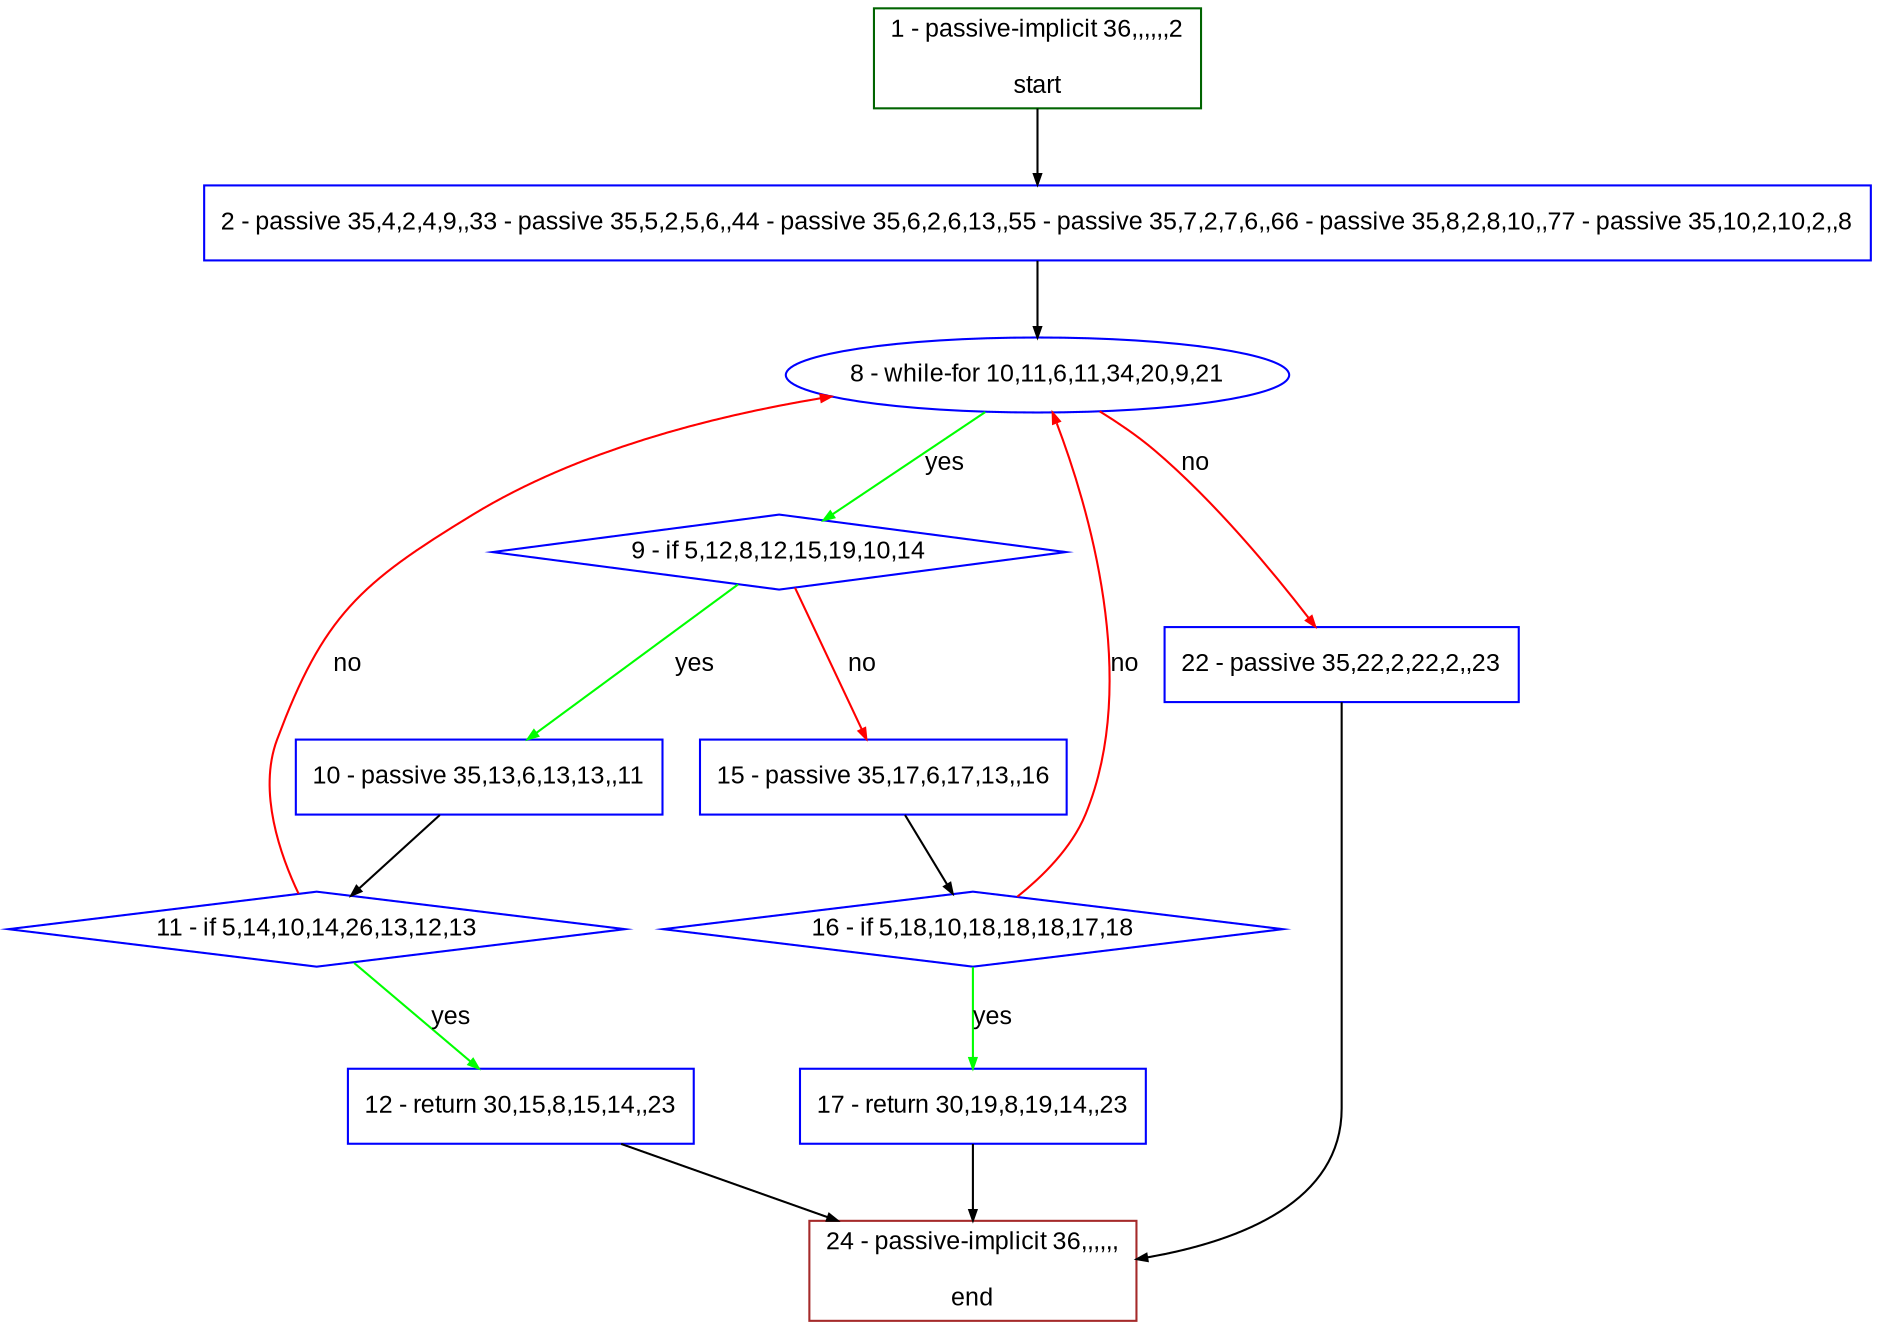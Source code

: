digraph "" {
  graph [bgcolor="white", fillcolor="#FFFFCC", pack="true", packmode="clust", fontname="Arial", label="", fontsize="12", compound="true", style="rounded,filled"];
  node [node_initialized="no", fillcolor="white", fontname="Arial", label="", color="grey", fontsize="12", fixedsize="false", compound="true", shape="rectangle", style="filled"];
  edge [arrowtail="none", lhead="", fontcolor="black", fontname="Arial", label="", color="black", fontsize="12", arrowhead="normal", arrowsize="0.5", compound="true", ltail="", dir="forward"];
  __N1 [fillcolor="#ffffff", label="2 - passive 35,4,2,4,9,,33 - passive 35,5,2,5,6,,44 - passive 35,6,2,6,13,,55 - passive 35,7,2,7,6,,66 - passive 35,8,2,8,10,,77 - passive 35,10,2,10,2,,8", color="#0000ff", shape="box", style="filled"];
  __N2 [fillcolor="#ffffff", label="1 - passive-implicit 36,,,,,,2\n\nstart", color="#006400", shape="box", style="filled"];
  __N3 [fillcolor="#ffffff", label="8 - while-for 10,11,6,11,34,20,9,21", color="#0000ff", shape="oval", style="filled"];
  __N4 [fillcolor="#ffffff", label="9 - if 5,12,8,12,15,19,10,14", color="#0000ff", shape="diamond", style="filled"];
  __N5 [fillcolor="#ffffff", label="22 - passive 35,22,2,22,2,,23", color="#0000ff", shape="box", style="filled"];
  __N6 [fillcolor="#ffffff", label="10 - passive 35,13,6,13,13,,11", color="#0000ff", shape="box", style="filled"];
  __N7 [fillcolor="#ffffff", label="15 - passive 35,17,6,17,13,,16", color="#0000ff", shape="box", style="filled"];
  __N8 [fillcolor="#ffffff", label="11 - if 5,14,10,14,26,13,12,13", color="#0000ff", shape="diamond", style="filled"];
  __N9 [fillcolor="#ffffff", label="12 - return 30,15,8,15,14,,23", color="#0000ff", shape="box", style="filled"];
  __N10 [fillcolor="#ffffff", label="24 - passive-implicit 36,,,,,,\n\nend", color="#a52a2a", shape="box", style="filled"];
  __N11 [fillcolor="#ffffff", label="16 - if 5,18,10,18,18,18,17,18", color="#0000ff", shape="diamond", style="filled"];
  __N12 [fillcolor="#ffffff", label="17 - return 30,19,8,19,14,,23", color="#0000ff", shape="box", style="filled"];
  __N2 -> __N1 [arrowtail="none", color="#000000", label="", arrowhead="normal", dir="forward"];
  __N1 -> __N3 [arrowtail="none", color="#000000", label="", arrowhead="normal", dir="forward"];
  __N3 -> __N4 [arrowtail="none", color="#00ff00", label="yes", arrowhead="normal", dir="forward"];
  __N3 -> __N5 [arrowtail="none", color="#ff0000", label="no", arrowhead="normal", dir="forward"];
  __N4 -> __N6 [arrowtail="none", color="#00ff00", label="yes", arrowhead="normal", dir="forward"];
  __N4 -> __N7 [arrowtail="none", color="#ff0000", label="no", arrowhead="normal", dir="forward"];
  __N6 -> __N8 [arrowtail="none", color="#000000", label="", arrowhead="normal", dir="forward"];
  __N8 -> __N3 [arrowtail="none", color="#ff0000", label="no", arrowhead="normal", dir="forward"];
  __N8 -> __N9 [arrowtail="none", color="#00ff00", label="yes", arrowhead="normal", dir="forward"];
  __N9 -> __N10 [arrowtail="none", color="#000000", label="", arrowhead="normal", dir="forward"];
  __N7 -> __N11 [arrowtail="none", color="#000000", label="", arrowhead="normal", dir="forward"];
  __N11 -> __N3 [arrowtail="none", color="#ff0000", label="no", arrowhead="normal", dir="forward"];
  __N11 -> __N12 [arrowtail="none", color="#00ff00", label="yes", arrowhead="normal", dir="forward"];
  __N12 -> __N10 [arrowtail="none", color="#000000", label="", arrowhead="normal", dir="forward"];
  __N5 -> __N10 [arrowtail="none", color="#000000", label="", arrowhead="normal", dir="forward"];
}
